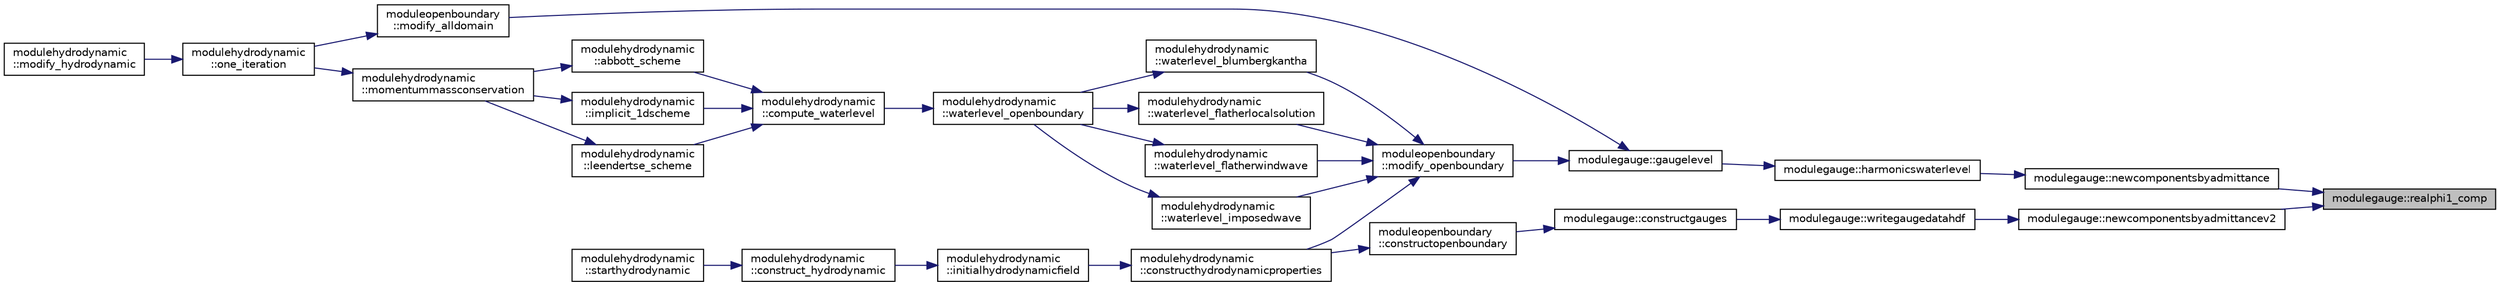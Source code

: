digraph "modulegauge::realphi1_comp"
{
 // LATEX_PDF_SIZE
  edge [fontname="Helvetica",fontsize="10",labelfontname="Helvetica",labelfontsize="10"];
  node [fontname="Helvetica",fontsize="10",shape=record];
  rankdir="RL";
  Node1 [label="modulegauge::realphi1_comp",height=0.2,width=0.4,color="black", fillcolor="grey75", style="filled", fontcolor="black",tooltip=" "];
  Node1 -> Node2 [dir="back",color="midnightblue",fontsize="10",style="solid"];
  Node2 [label="modulegauge::newcomponentsbyadmittance",height=0.2,width=0.4,color="black", fillcolor="white", style="filled",URL="$namespacemodulegauge.html#a595eb00804040bb46c4684d46b5ed2eb",tooltip=" "];
  Node2 -> Node3 [dir="back",color="midnightblue",fontsize="10",style="solid"];
  Node3 [label="modulegauge::harmonicswaterlevel",height=0.2,width=0.4,color="black", fillcolor="white", style="filled",URL="$namespacemodulegauge.html#a7de5a32e5ee02eaed3c8a598bbb65cb9",tooltip=" "];
  Node3 -> Node4 [dir="back",color="midnightblue",fontsize="10",style="solid"];
  Node4 [label="modulegauge::gaugelevel",height=0.2,width=0.4,color="black", fillcolor="white", style="filled",URL="$namespacemodulegauge.html#a40e51c18500557c90968e17a5ec8a550",tooltip=" "];
  Node4 -> Node5 [dir="back",color="midnightblue",fontsize="10",style="solid"];
  Node5 [label="moduleopenboundary\l::modify_alldomain",height=0.2,width=0.4,color="black", fillcolor="white", style="filled",URL="$namespacemoduleopenboundary.html#aff2a2f4ab16c35a036f9e00575fed103",tooltip=" "];
  Node5 -> Node6 [dir="back",color="midnightblue",fontsize="10",style="solid"];
  Node6 [label="modulehydrodynamic\l::one_iteration",height=0.2,width=0.4,color="black", fillcolor="white", style="filled",URL="$namespacemodulehydrodynamic.html#a054b8ffaff698f4cc430c2f7f0bc0da9",tooltip=" "];
  Node6 -> Node7 [dir="back",color="midnightblue",fontsize="10",style="solid"];
  Node7 [label="modulehydrodynamic\l::modify_hydrodynamic",height=0.2,width=0.4,color="black", fillcolor="white", style="filled",URL="$namespacemodulehydrodynamic.html#a54656696e009a87a266514744beb5baa",tooltip=" "];
  Node4 -> Node8 [dir="back",color="midnightblue",fontsize="10",style="solid"];
  Node8 [label="moduleopenboundary\l::modify_openboundary",height=0.2,width=0.4,color="black", fillcolor="white", style="filled",URL="$namespacemoduleopenboundary.html#ab4eb76c328f66777a2d624134933208e",tooltip=" "];
  Node8 -> Node9 [dir="back",color="midnightblue",fontsize="10",style="solid"];
  Node9 [label="modulehydrodynamic\l::constructhydrodynamicproperties",height=0.2,width=0.4,color="black", fillcolor="white", style="filled",URL="$namespacemodulehydrodynamic.html#af871717e205963c29069ba0ee23cd512",tooltip=" "];
  Node9 -> Node10 [dir="back",color="midnightblue",fontsize="10",style="solid"];
  Node10 [label="modulehydrodynamic\l::initialhydrodynamicfield",height=0.2,width=0.4,color="black", fillcolor="white", style="filled",URL="$namespacemodulehydrodynamic.html#a4627a0c2583b12e5490b0ddf81573972",tooltip=" "];
  Node10 -> Node11 [dir="back",color="midnightblue",fontsize="10",style="solid"];
  Node11 [label="modulehydrodynamic\l::construct_hydrodynamic",height=0.2,width=0.4,color="black", fillcolor="white", style="filled",URL="$namespacemodulehydrodynamic.html#a71f29b5c93f202c8e783ecb892b1b497",tooltip=" "];
  Node11 -> Node12 [dir="back",color="midnightblue",fontsize="10",style="solid"];
  Node12 [label="modulehydrodynamic\l::starthydrodynamic",height=0.2,width=0.4,color="black", fillcolor="white", style="filled",URL="$namespacemodulehydrodynamic.html#aa7fce185f2ed7a388275da8a22d7d150",tooltip=" "];
  Node8 -> Node13 [dir="back",color="midnightblue",fontsize="10",style="solid"];
  Node13 [label="modulehydrodynamic\l::waterlevel_blumbergkantha",height=0.2,width=0.4,color="black", fillcolor="white", style="filled",URL="$namespacemodulehydrodynamic.html#ae5c38adbe04a8331efddb3eb147a9de3",tooltip=" "];
  Node13 -> Node14 [dir="back",color="midnightblue",fontsize="10",style="solid"];
  Node14 [label="modulehydrodynamic\l::waterlevel_openboundary",height=0.2,width=0.4,color="black", fillcolor="white", style="filled",URL="$namespacemodulehydrodynamic.html#abc3f56e92d973f39a2bde89ee0ee561f",tooltip=" "];
  Node14 -> Node15 [dir="back",color="midnightblue",fontsize="10",style="solid"];
  Node15 [label="modulehydrodynamic\l::compute_waterlevel",height=0.2,width=0.4,color="black", fillcolor="white", style="filled",URL="$namespacemodulehydrodynamic.html#abe745b3932a59db4111fe2798a0c335d",tooltip=" "];
  Node15 -> Node16 [dir="back",color="midnightblue",fontsize="10",style="solid"];
  Node16 [label="modulehydrodynamic\l::abbott_scheme",height=0.2,width=0.4,color="black", fillcolor="white", style="filled",URL="$namespacemodulehydrodynamic.html#ab24f3a1aadd0e5ea548005ab690517a5",tooltip=" "];
  Node16 -> Node17 [dir="back",color="midnightblue",fontsize="10",style="solid"];
  Node17 [label="modulehydrodynamic\l::momentummassconservation",height=0.2,width=0.4,color="black", fillcolor="white", style="filled",URL="$namespacemodulehydrodynamic.html#aa05a995dd1f1f6550d1ecdfb0a0bab47",tooltip=" "];
  Node17 -> Node6 [dir="back",color="midnightblue",fontsize="10",style="solid"];
  Node15 -> Node18 [dir="back",color="midnightblue",fontsize="10",style="solid"];
  Node18 [label="modulehydrodynamic\l::implicit_1dscheme",height=0.2,width=0.4,color="black", fillcolor="white", style="filled",URL="$namespacemodulehydrodynamic.html#aad271ff300fe974ab4d13ed6f1bd315d",tooltip=" "];
  Node18 -> Node17 [dir="back",color="midnightblue",fontsize="10",style="solid"];
  Node15 -> Node19 [dir="back",color="midnightblue",fontsize="10",style="solid"];
  Node19 [label="modulehydrodynamic\l::leendertse_scheme",height=0.2,width=0.4,color="black", fillcolor="white", style="filled",URL="$namespacemodulehydrodynamic.html#a8ca7371a9688becd96976013be92880a",tooltip=" "];
  Node19 -> Node17 [dir="back",color="midnightblue",fontsize="10",style="solid"];
  Node8 -> Node20 [dir="back",color="midnightblue",fontsize="10",style="solid"];
  Node20 [label="modulehydrodynamic\l::waterlevel_flatherlocalsolution",height=0.2,width=0.4,color="black", fillcolor="white", style="filled",URL="$namespacemodulehydrodynamic.html#a9e27696e9df4a46aae637e4ecb5bb626",tooltip=" "];
  Node20 -> Node14 [dir="back",color="midnightblue",fontsize="10",style="solid"];
  Node8 -> Node21 [dir="back",color="midnightblue",fontsize="10",style="solid"];
  Node21 [label="modulehydrodynamic\l::waterlevel_flatherwindwave",height=0.2,width=0.4,color="black", fillcolor="white", style="filled",URL="$namespacemodulehydrodynamic.html#aa36b2a7f404946cca85cc210b1e51696",tooltip=" "];
  Node21 -> Node14 [dir="back",color="midnightblue",fontsize="10",style="solid"];
  Node8 -> Node22 [dir="back",color="midnightblue",fontsize="10",style="solid"];
  Node22 [label="modulehydrodynamic\l::waterlevel_imposedwave",height=0.2,width=0.4,color="black", fillcolor="white", style="filled",URL="$namespacemodulehydrodynamic.html#a25549ff328b3933642ae5a9112a7d2ba",tooltip=" "];
  Node22 -> Node14 [dir="back",color="midnightblue",fontsize="10",style="solid"];
  Node1 -> Node23 [dir="back",color="midnightblue",fontsize="10",style="solid"];
  Node23 [label="modulegauge::newcomponentsbyadmittancev2",height=0.2,width=0.4,color="black", fillcolor="white", style="filled",URL="$namespacemodulegauge.html#ac754b86d90578ff131adeb4a3ac03dc5",tooltip=" "];
  Node23 -> Node24 [dir="back",color="midnightblue",fontsize="10",style="solid"];
  Node24 [label="modulegauge::writegaugedatahdf",height=0.2,width=0.4,color="black", fillcolor="white", style="filled",URL="$namespacemodulegauge.html#a473e631b98b7b3cb869f4ede62f77425",tooltip=" "];
  Node24 -> Node25 [dir="back",color="midnightblue",fontsize="10",style="solid"];
  Node25 [label="modulegauge::constructgauges",height=0.2,width=0.4,color="black", fillcolor="white", style="filled",URL="$namespacemodulegauge.html#a5f441d56f4c693dc4323df1e0d702ea6",tooltip=" "];
  Node25 -> Node26 [dir="back",color="midnightblue",fontsize="10",style="solid"];
  Node26 [label="moduleopenboundary\l::constructopenboundary",height=0.2,width=0.4,color="black", fillcolor="white", style="filled",URL="$namespacemoduleopenboundary.html#a4de0cd486a833b86ff9e035de046ff81",tooltip=" "];
  Node26 -> Node9 [dir="back",color="midnightblue",fontsize="10",style="solid"];
}
